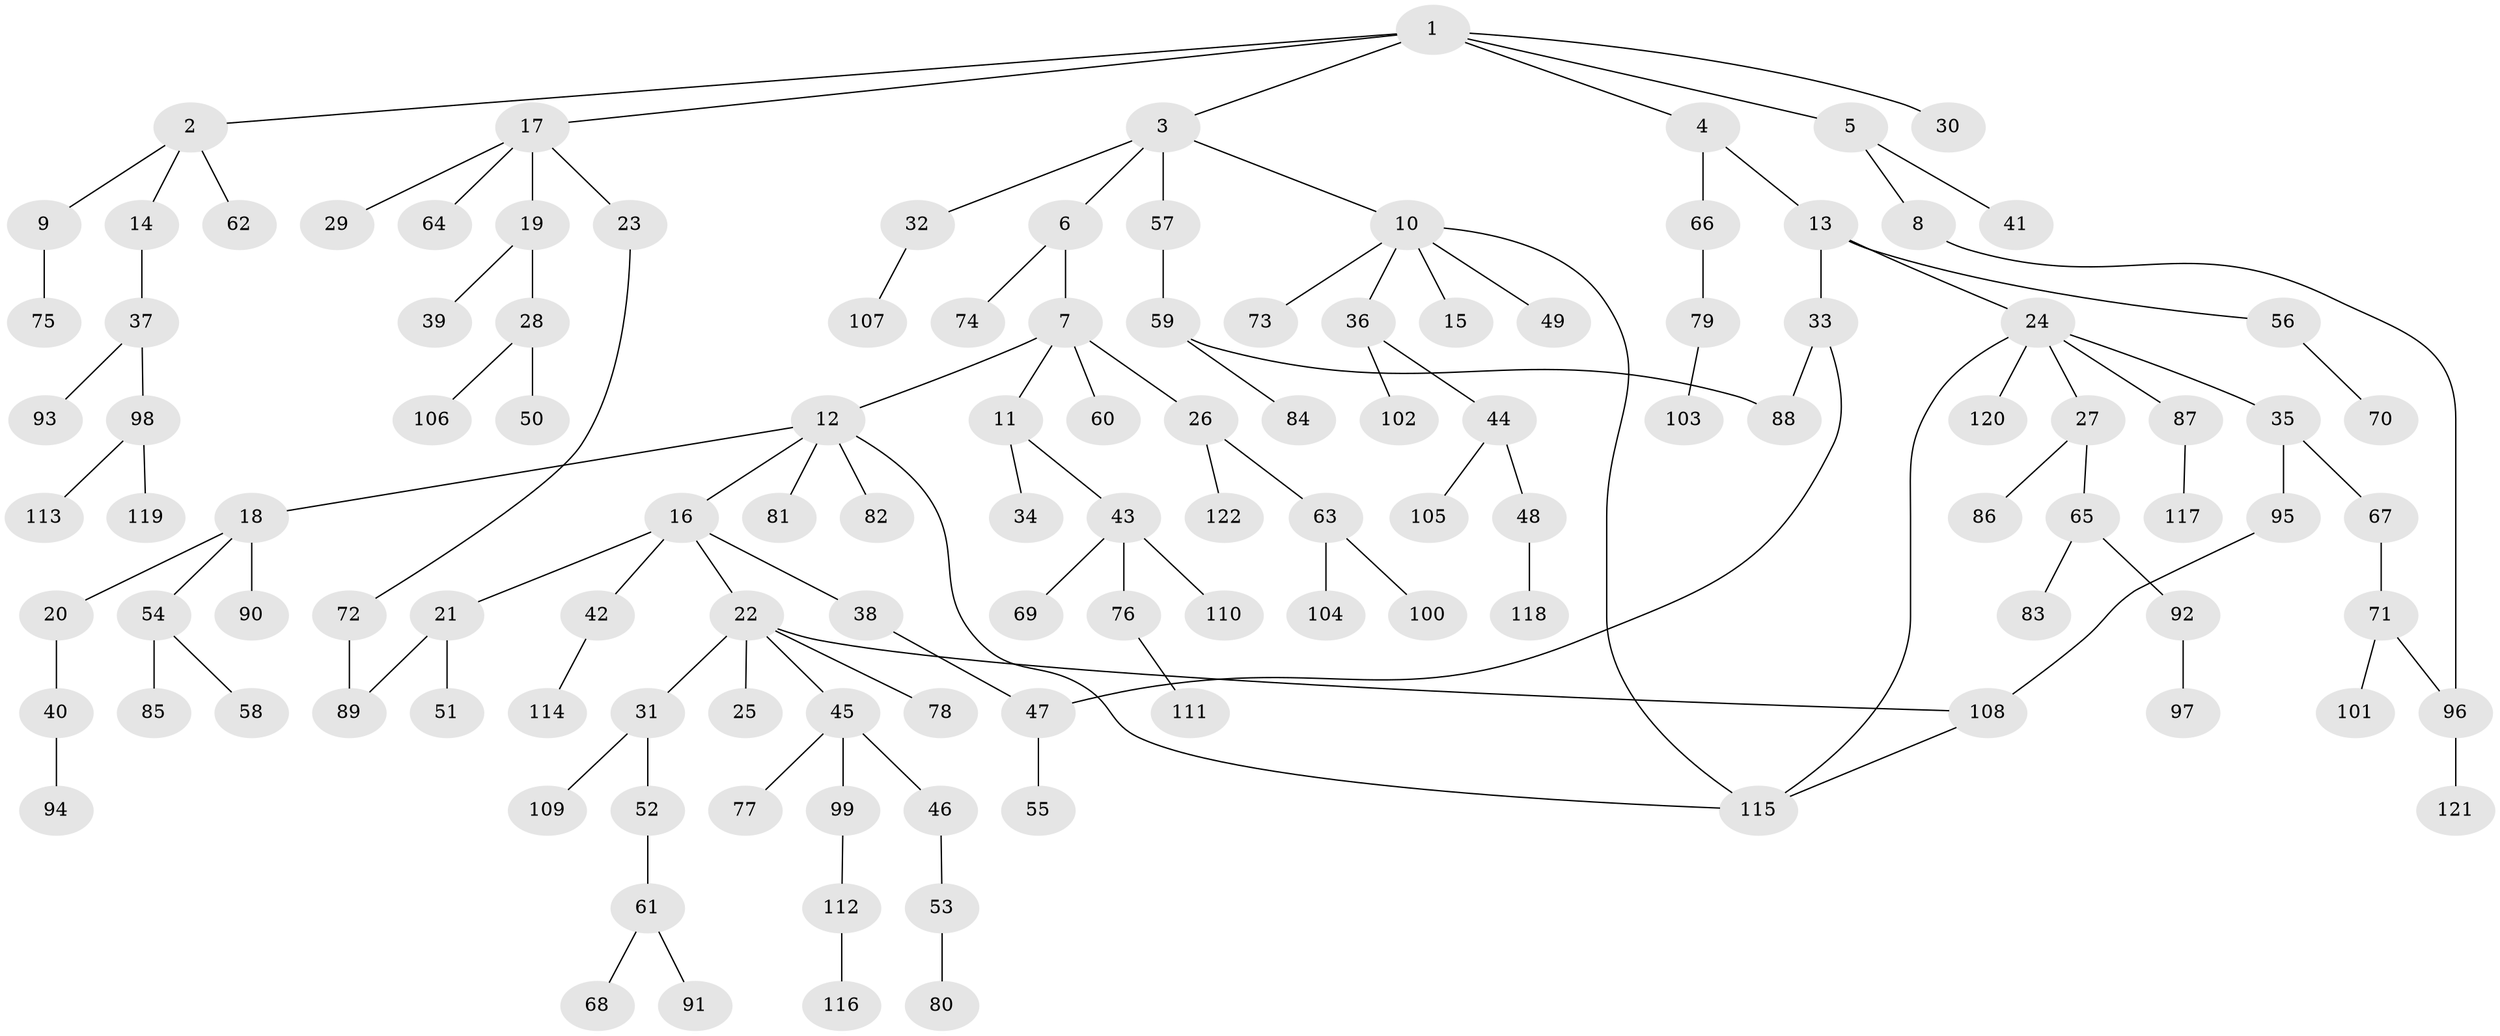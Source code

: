 // coarse degree distribution, {9: 0.020833333333333332, 6: 0.041666666666666664, 3: 0.125, 5: 0.020833333333333332, 4: 0.041666666666666664, 14: 0.020833333333333332, 1: 0.625, 2: 0.10416666666666667}
// Generated by graph-tools (version 1.1) at 2025/16/03/04/25 18:16:54]
// undirected, 122 vertices, 129 edges
graph export_dot {
graph [start="1"]
  node [color=gray90,style=filled];
  1;
  2;
  3;
  4;
  5;
  6;
  7;
  8;
  9;
  10;
  11;
  12;
  13;
  14;
  15;
  16;
  17;
  18;
  19;
  20;
  21;
  22;
  23;
  24;
  25;
  26;
  27;
  28;
  29;
  30;
  31;
  32;
  33;
  34;
  35;
  36;
  37;
  38;
  39;
  40;
  41;
  42;
  43;
  44;
  45;
  46;
  47;
  48;
  49;
  50;
  51;
  52;
  53;
  54;
  55;
  56;
  57;
  58;
  59;
  60;
  61;
  62;
  63;
  64;
  65;
  66;
  67;
  68;
  69;
  70;
  71;
  72;
  73;
  74;
  75;
  76;
  77;
  78;
  79;
  80;
  81;
  82;
  83;
  84;
  85;
  86;
  87;
  88;
  89;
  90;
  91;
  92;
  93;
  94;
  95;
  96;
  97;
  98;
  99;
  100;
  101;
  102;
  103;
  104;
  105;
  106;
  107;
  108;
  109;
  110;
  111;
  112;
  113;
  114;
  115;
  116;
  117;
  118;
  119;
  120;
  121;
  122;
  1 -- 2;
  1 -- 3;
  1 -- 4;
  1 -- 5;
  1 -- 17;
  1 -- 30;
  2 -- 9;
  2 -- 14;
  2 -- 62;
  3 -- 6;
  3 -- 10;
  3 -- 32;
  3 -- 57;
  4 -- 13;
  4 -- 66;
  5 -- 8;
  5 -- 41;
  6 -- 7;
  6 -- 74;
  7 -- 11;
  7 -- 12;
  7 -- 26;
  7 -- 60;
  8 -- 96;
  9 -- 75;
  10 -- 15;
  10 -- 36;
  10 -- 49;
  10 -- 73;
  10 -- 115;
  11 -- 34;
  11 -- 43;
  12 -- 16;
  12 -- 18;
  12 -- 81;
  12 -- 82;
  12 -- 115;
  13 -- 24;
  13 -- 33;
  13 -- 56;
  14 -- 37;
  16 -- 21;
  16 -- 22;
  16 -- 38;
  16 -- 42;
  17 -- 19;
  17 -- 23;
  17 -- 29;
  17 -- 64;
  18 -- 20;
  18 -- 54;
  18 -- 90;
  19 -- 28;
  19 -- 39;
  20 -- 40;
  21 -- 51;
  21 -- 89;
  22 -- 25;
  22 -- 31;
  22 -- 45;
  22 -- 78;
  22 -- 108;
  23 -- 72;
  24 -- 27;
  24 -- 35;
  24 -- 87;
  24 -- 120;
  24 -- 115;
  26 -- 63;
  26 -- 122;
  27 -- 65;
  27 -- 86;
  28 -- 50;
  28 -- 106;
  31 -- 52;
  31 -- 109;
  32 -- 107;
  33 -- 88;
  33 -- 47;
  35 -- 67;
  35 -- 95;
  36 -- 44;
  36 -- 102;
  37 -- 93;
  37 -- 98;
  38 -- 47;
  40 -- 94;
  42 -- 114;
  43 -- 69;
  43 -- 76;
  43 -- 110;
  44 -- 48;
  44 -- 105;
  45 -- 46;
  45 -- 77;
  45 -- 99;
  46 -- 53;
  47 -- 55;
  48 -- 118;
  52 -- 61;
  53 -- 80;
  54 -- 58;
  54 -- 85;
  56 -- 70;
  57 -- 59;
  59 -- 84;
  59 -- 88;
  61 -- 68;
  61 -- 91;
  63 -- 100;
  63 -- 104;
  65 -- 83;
  65 -- 92;
  66 -- 79;
  67 -- 71;
  71 -- 101;
  71 -- 96;
  72 -- 89;
  76 -- 111;
  79 -- 103;
  87 -- 117;
  92 -- 97;
  95 -- 108;
  96 -- 121;
  98 -- 113;
  98 -- 119;
  99 -- 112;
  108 -- 115;
  112 -- 116;
}
